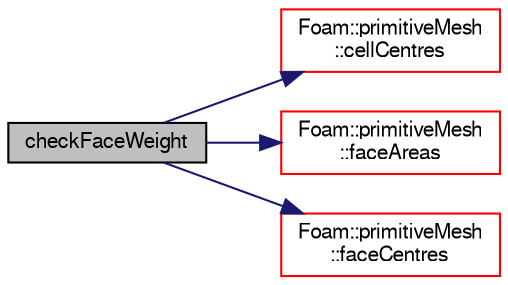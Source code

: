 digraph "checkFaceWeight"
{
  bgcolor="transparent";
  edge [fontname="FreeSans",fontsize="10",labelfontname="FreeSans",labelfontsize="10"];
  node [fontname="FreeSans",fontsize="10",shape=record];
  rankdir="LR";
  Node29229 [label="checkFaceWeight",height=0.2,width=0.4,color="black", fillcolor="grey75", style="filled", fontcolor="black"];
  Node29229 -> Node29230 [color="midnightblue",fontsize="10",style="solid",fontname="FreeSans"];
  Node29230 [label="Foam::primitiveMesh\l::cellCentres",height=0.2,width=0.4,color="red",URL="$a27530.html#a7300aee2989c6ec70e39436816461902"];
  Node29229 -> Node29290 [color="midnightblue",fontsize="10",style="solid",fontname="FreeSans"];
  Node29290 [label="Foam::primitiveMesh\l::faceAreas",height=0.2,width=0.4,color="red",URL="$a27530.html#adefd042a02b5fa7ab8ab95063a631420"];
  Node29229 -> Node29280 [color="midnightblue",fontsize="10",style="solid",fontname="FreeSans"];
  Node29280 [label="Foam::primitiveMesh\l::faceCentres",height=0.2,width=0.4,color="red",URL="$a27530.html#a3319847c9ee813a5398d011b08de25a4"];
}
